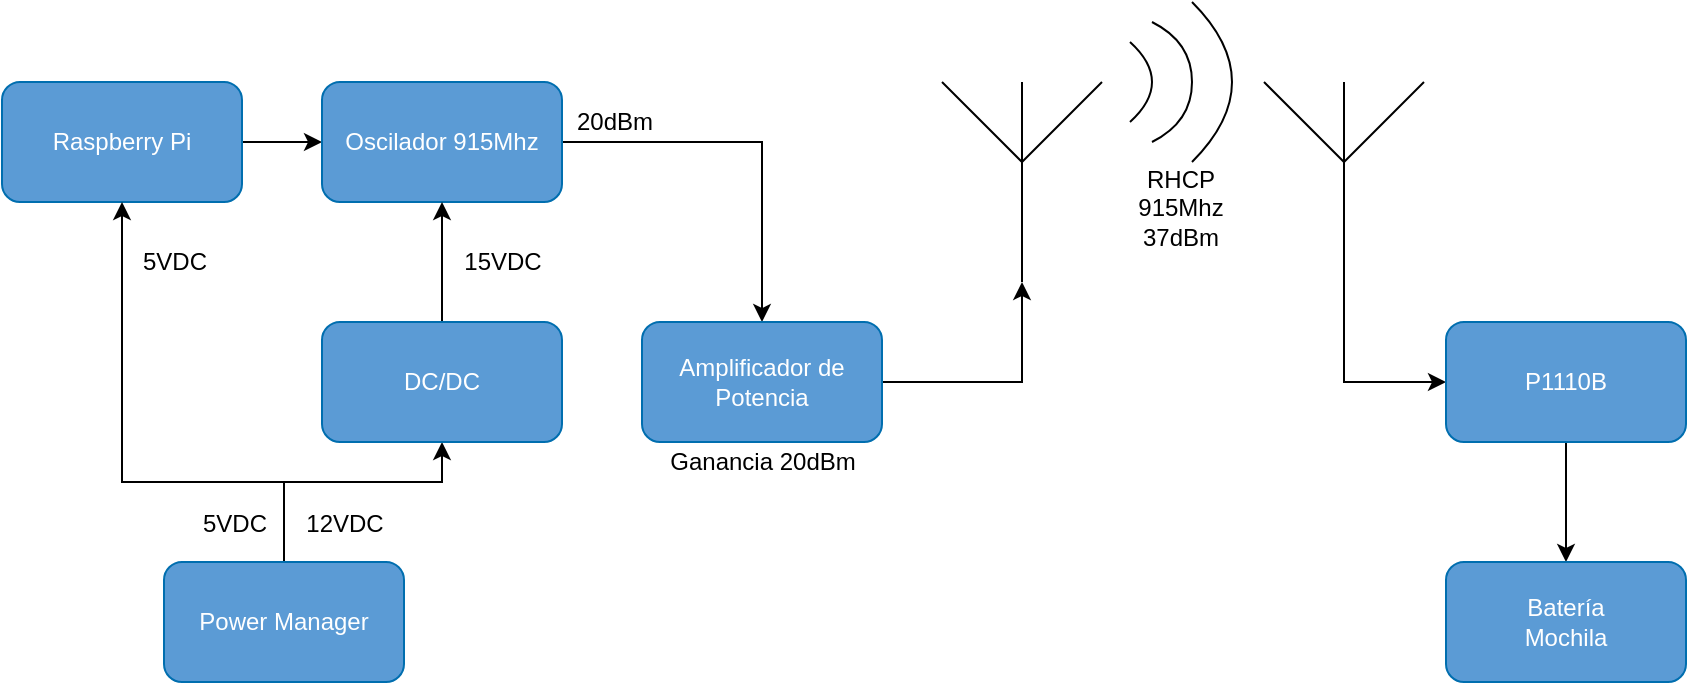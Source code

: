 <mxfile version="15.1.3" type="device"><diagram id="iOKcnsoj-4RXahAkiaV_" name="Page-1"><mxGraphModel dx="1086" dy="806" grid="1" gridSize="10" guides="1" tooltips="1" connect="1" arrows="1" fold="1" page="1" pageScale="1" pageWidth="827" pageHeight="1169" math="0" shadow="0"><root><mxCell id="0"/><mxCell id="1" parent="0"/><mxCell id="cDTNOOZwCTAAU_OcZJed-1" style="edgeStyle=orthogonalEdgeStyle;rounded=0;orthogonalLoop=1;jettySize=auto;html=1;exitX=1;exitY=0.5;exitDx=0;exitDy=0;entryX=0;entryY=0.5;entryDx=0;entryDy=0;" parent="1" source="cDTNOOZwCTAAU_OcZJed-2" target="cDTNOOZwCTAAU_OcZJed-4" edge="1"><mxGeometry relative="1" as="geometry"/></mxCell><mxCell id="cDTNOOZwCTAAU_OcZJed-2" value="Raspberry Pi" style="rounded=1;whiteSpace=wrap;html=1;strokeColor=#006EAF;fontColor=#ffffff;fillColor=#5B9BD5;" parent="1" vertex="1"><mxGeometry x="139" y="140" width="120" height="60" as="geometry"/></mxCell><mxCell id="cDTNOOZwCTAAU_OcZJed-3" value="" style="edgeStyle=orthogonalEdgeStyle;rounded=0;orthogonalLoop=1;jettySize=auto;html=1;" parent="1" source="cDTNOOZwCTAAU_OcZJed-4" target="cDTNOOZwCTAAU_OcZJed-6" edge="1"><mxGeometry relative="1" as="geometry"/></mxCell><mxCell id="cDTNOOZwCTAAU_OcZJed-4" value="Oscilador 915Mhz" style="rounded=1;whiteSpace=wrap;html=1;strokeColor=#006EAF;fontColor=#ffffff;fillColor=#5B9BD5;" parent="1" vertex="1"><mxGeometry x="299" y="140" width="120" height="60" as="geometry"/></mxCell><mxCell id="cDTNOOZwCTAAU_OcZJed-5" style="edgeStyle=orthogonalEdgeStyle;rounded=0;orthogonalLoop=1;jettySize=auto;html=1;entryX=0.5;entryY=1;entryDx=0;entryDy=0;entryPerimeter=0;" parent="1" source="cDTNOOZwCTAAU_OcZJed-6" target="cDTNOOZwCTAAU_OcZJed-7" edge="1"><mxGeometry relative="1" as="geometry"/></mxCell><mxCell id="cDTNOOZwCTAAU_OcZJed-6" value="Amplificador de Potencia" style="rounded=1;whiteSpace=wrap;html=1;strokeColor=#006EAF;fontColor=#ffffff;fillColor=#5B9BD5;" parent="1" vertex="1"><mxGeometry x="459" y="260" width="120" height="60" as="geometry"/></mxCell><mxCell id="cDTNOOZwCTAAU_OcZJed-7" value="" style="verticalLabelPosition=bottom;shadow=0;dashed=0;align=center;html=1;verticalAlign=top;shape=mxgraph.electrical.radio.aerial_-_antenna_1;rotation=0;" parent="1" vertex="1"><mxGeometry x="609" y="140" width="80" height="100" as="geometry"/></mxCell><mxCell id="cDTNOOZwCTAAU_OcZJed-8" value="" style="edgeStyle=orthogonalEdgeStyle;rounded=0;orthogonalLoop=1;jettySize=auto;html=1;startArrow=classic;startFill=1;endArrow=none;endFill=0;" parent="1" source="cDTNOOZwCTAAU_OcZJed-9" target="cDTNOOZwCTAAU_OcZJed-11" edge="1"><mxGeometry relative="1" as="geometry"/></mxCell><mxCell id="cDTNOOZwCTAAU_OcZJed-9" value="Batería&lt;br&gt;Mochila" style="rounded=1;whiteSpace=wrap;html=1;strokeColor=#006EAF;fontColor=#ffffff;fillColor=#5B9BD5;" parent="1" vertex="1"><mxGeometry x="861" y="380" width="120" height="60" as="geometry"/></mxCell><mxCell id="cDTNOOZwCTAAU_OcZJed-10" style="edgeStyle=orthogonalEdgeStyle;rounded=0;orthogonalLoop=1;jettySize=auto;html=1;entryX=0.5;entryY=1;entryDx=0;entryDy=0;entryPerimeter=0;startArrow=classic;startFill=1;endArrow=none;endFill=0;" parent="1" source="cDTNOOZwCTAAU_OcZJed-11" target="cDTNOOZwCTAAU_OcZJed-12" edge="1"><mxGeometry relative="1" as="geometry"/></mxCell><mxCell id="cDTNOOZwCTAAU_OcZJed-11" value="P1110B" style="rounded=1;whiteSpace=wrap;html=1;strokeColor=#006EAF;fontColor=#ffffff;fillColor=#5B9BD5;" parent="1" vertex="1"><mxGeometry x="861" y="260" width="120" height="60" as="geometry"/></mxCell><mxCell id="cDTNOOZwCTAAU_OcZJed-12" value="" style="verticalLabelPosition=bottom;shadow=0;dashed=0;align=center;html=1;verticalAlign=top;shape=mxgraph.electrical.radio.aerial_-_antenna_1;rotation=0;" parent="1" vertex="1"><mxGeometry x="770" y="140" width="80" height="100" as="geometry"/></mxCell><mxCell id="cDTNOOZwCTAAU_OcZJed-13" value="" style="curved=1;endArrow=none;html=1;endFill=0;" parent="1" edge="1"><mxGeometry width="50" height="50" relative="1" as="geometry"><mxPoint x="714" y="110" as="sourcePoint"/><mxPoint x="714" y="170" as="targetPoint"/><Array as="points"><mxPoint x="734" y="120"/><mxPoint x="734" y="160"/></Array></mxGeometry></mxCell><mxCell id="cDTNOOZwCTAAU_OcZJed-14" value="" style="curved=1;endArrow=none;html=1;endFill=0;" parent="1" edge="1"><mxGeometry width="50" height="50" relative="1" as="geometry"><mxPoint x="734" y="100" as="sourcePoint"/><mxPoint x="734" y="180" as="targetPoint"/><Array as="points"><mxPoint x="754" y="120"/><mxPoint x="754" y="160"/></Array></mxGeometry></mxCell><mxCell id="cDTNOOZwCTAAU_OcZJed-15" value="" style="curved=1;endArrow=none;html=1;endFill=0;" parent="1" edge="1"><mxGeometry width="50" height="50" relative="1" as="geometry"><mxPoint x="703" y="120" as="sourcePoint"/><mxPoint x="703" y="160" as="targetPoint"/><Array as="points"><mxPoint x="714" y="130"/><mxPoint x="714" y="150"/></Array></mxGeometry></mxCell><mxCell id="yje6GCVZru89UUpg9Ms9-3" value="" style="edgeStyle=orthogonalEdgeStyle;rounded=0;orthogonalLoop=1;jettySize=auto;html=1;" parent="1" source="yje6GCVZru89UUpg9Ms9-1" target="yje6GCVZru89UUpg9Ms9-2" edge="1"><mxGeometry relative="1" as="geometry"><Array as="points"><mxPoint x="280" y="340"/><mxPoint x="359" y="340"/></Array></mxGeometry></mxCell><mxCell id="yje6GCVZru89UUpg9Ms9-7" value="" style="edgeStyle=orthogonalEdgeStyle;rounded=0;orthogonalLoop=1;jettySize=auto;html=1;entryX=0.5;entryY=1;entryDx=0;entryDy=0;" parent="1" source="yje6GCVZru89UUpg9Ms9-1" target="cDTNOOZwCTAAU_OcZJed-2" edge="1"><mxGeometry relative="1" as="geometry"><Array as="points"><mxPoint x="280" y="340"/><mxPoint x="199" y="340"/></Array><mxPoint x="199" y="320" as="targetPoint"/></mxGeometry></mxCell><mxCell id="yje6GCVZru89UUpg9Ms9-1" value="Power Manager" style="rounded=1;whiteSpace=wrap;html=1;strokeColor=#006EAF;fontColor=#ffffff;fillColor=#5B9BD5;" parent="1" vertex="1"><mxGeometry x="220" y="380" width="120" height="60" as="geometry"/></mxCell><mxCell id="yje6GCVZru89UUpg9Ms9-4" value="" style="edgeStyle=orthogonalEdgeStyle;rounded=0;orthogonalLoop=1;jettySize=auto;html=1;" parent="1" source="yje6GCVZru89UUpg9Ms9-2" target="cDTNOOZwCTAAU_OcZJed-4" edge="1"><mxGeometry relative="1" as="geometry"/></mxCell><mxCell id="yje6GCVZru89UUpg9Ms9-2" value="DC/DC" style="rounded=1;whiteSpace=wrap;html=1;strokeColor=#006EAF;fontColor=#ffffff;fillColor=#5B9BD5;" parent="1" vertex="1"><mxGeometry x="299" y="260" width="120" height="60" as="geometry"/></mxCell><mxCell id="yje6GCVZru89UUpg9Ms9-8" value="5VDC" style="text;html=1;align=center;verticalAlign=middle;resizable=0;points=[];autosize=1;strokeColor=none;fillColor=none;" parent="1" vertex="1"><mxGeometry x="200" y="220" width="50" height="20" as="geometry"/></mxCell><mxCell id="yje6GCVZru89UUpg9Ms9-9" value="15VDC" style="text;html=1;align=center;verticalAlign=middle;resizable=0;points=[];autosize=1;strokeColor=none;fillColor=none;" parent="1" vertex="1"><mxGeometry x="364" y="220" width="50" height="20" as="geometry"/></mxCell><mxCell id="yje6GCVZru89UUpg9Ms9-10" value="RHCP&lt;br&gt;915Mhz&lt;br&gt;37dBm" style="text;html=1;align=center;verticalAlign=middle;resizable=0;points=[];autosize=1;strokeColor=none;fillColor=none;" parent="1" vertex="1"><mxGeometry x="698" y="178" width="60" height="50" as="geometry"/></mxCell><mxCell id="yje6GCVZru89UUpg9Ms9-11" value="12VDC" style="text;html=1;align=center;verticalAlign=middle;resizable=0;points=[];autosize=1;strokeColor=none;fillColor=none;" parent="1" vertex="1"><mxGeometry x="285" y="351" width="50" height="20" as="geometry"/></mxCell><mxCell id="yje6GCVZru89UUpg9Ms9-12" value="20dBm" style="text;html=1;align=center;verticalAlign=middle;resizable=0;points=[];autosize=1;strokeColor=none;fillColor=none;" parent="1" vertex="1"><mxGeometry x="420" y="150" width="50" height="20" as="geometry"/></mxCell><mxCell id="yje6GCVZru89UUpg9Ms9-13" value="Ganancia 20dBm" style="text;html=1;align=center;verticalAlign=middle;resizable=0;points=[];autosize=1;strokeColor=none;fillColor=none;" parent="1" vertex="1"><mxGeometry x="464" y="320" width="110" height="20" as="geometry"/></mxCell><mxCell id="voIg2OtxUU0lM3kdrSP--1" value="5VDC" style="text;html=1;align=center;verticalAlign=middle;resizable=0;points=[];autosize=1;strokeColor=none;fillColor=none;" vertex="1" parent="1"><mxGeometry x="230" y="351" width="50" height="20" as="geometry"/></mxCell></root></mxGraphModel></diagram></mxfile>